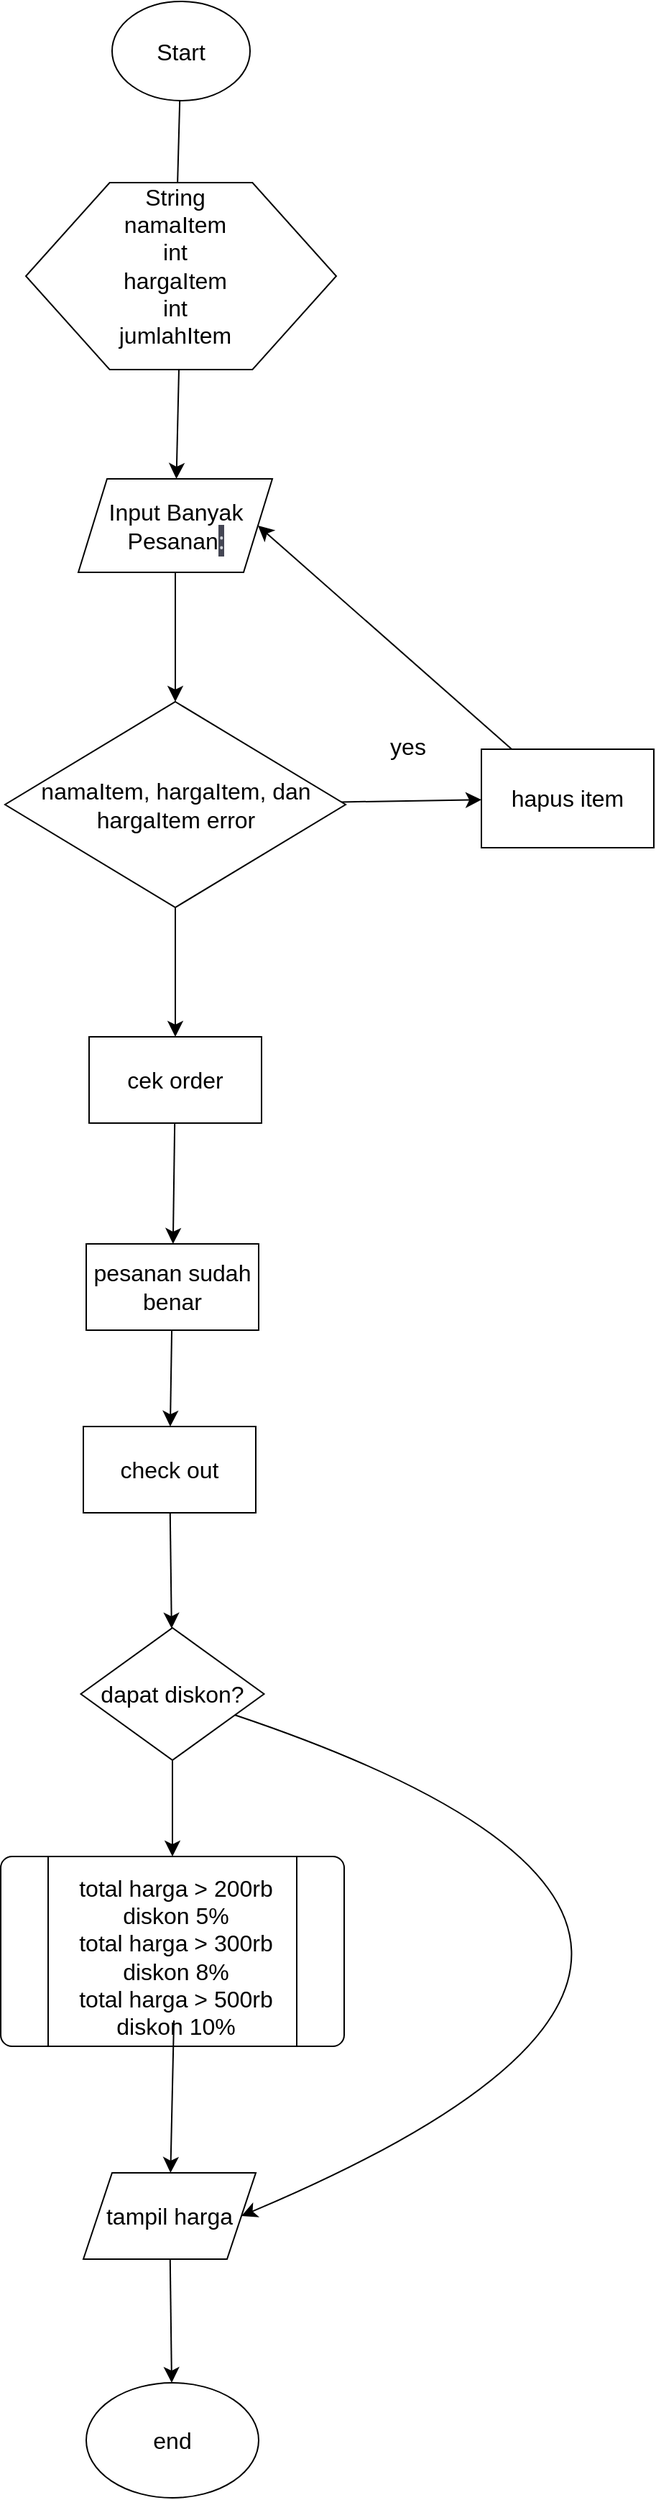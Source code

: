 <mxfile version="21.7.4" type="device">
  <diagram name="Page-1" id="hRvIOEoNVUPdqC1DmAwM">
    <mxGraphModel dx="1194" dy="2220" grid="0" gridSize="10" guides="1" tooltips="1" connect="1" arrows="1" fold="1" page="0" pageScale="1" pageWidth="827" pageHeight="1169" math="0" shadow="0">
      <root>
        <mxCell id="0" />
        <mxCell id="1" parent="0" />
        <mxCell id="e23a-DWK8zt-6xIBcOcX-10" value="" style="edgeStyle=none;curved=1;rounded=0;orthogonalLoop=1;jettySize=auto;html=1;fontSize=12;startSize=8;endSize=8;" edge="1" parent="1" source="e23a-DWK8zt-6xIBcOcX-3" target="e23a-DWK8zt-6xIBcOcX-9">
          <mxGeometry relative="1" as="geometry" />
        </mxCell>
        <mxCell id="e23a-DWK8zt-6xIBcOcX-3" value="Start" style="ellipse;whiteSpace=wrap;html=1;fontSize=16;" vertex="1" parent="1">
          <mxGeometry x="121" y="-1509" width="96" height="69" as="geometry" />
        </mxCell>
        <mxCell id="e23a-DWK8zt-6xIBcOcX-17" value="" style="edgeStyle=none;curved=1;rounded=0;orthogonalLoop=1;jettySize=auto;html=1;fontSize=12;startSize=8;endSize=8;" edge="1" parent="1" source="e23a-DWK8zt-6xIBcOcX-4" target="e23a-DWK8zt-6xIBcOcX-12">
          <mxGeometry relative="1" as="geometry" />
        </mxCell>
        <mxCell id="e23a-DWK8zt-6xIBcOcX-4" value="Input Banyak Pesanan&lt;span style=&quot;color: rgb(209, 213, 219); font-family: Söhne, ui-sans-serif, system-ui, -apple-system, &amp;quot;Segoe UI&amp;quot;, Roboto, Ubuntu, Cantarell, &amp;quot;Noto Sans&amp;quot;, sans-serif, &amp;quot;Helvetica Neue&amp;quot;, Arial, &amp;quot;Apple Color Emoji&amp;quot;, &amp;quot;Segoe UI Emoji&amp;quot;, &amp;quot;Segoe UI Symbol&amp;quot;, &amp;quot;Noto Color Emoji&amp;quot;; text-align: left; background-color: rgb(68, 70, 84);&quot;&gt;:&lt;/span&gt;" style="shape=parallelogram;perimeter=parallelogramPerimeter;whiteSpace=wrap;html=1;fixedSize=1;fontSize=16;" vertex="1" parent="1">
          <mxGeometry x="97.5" y="-1177" width="135" height="65" as="geometry" />
        </mxCell>
        <mxCell id="e23a-DWK8zt-6xIBcOcX-11" value="" style="edgeStyle=none;curved=1;rounded=0;orthogonalLoop=1;jettySize=auto;html=1;fontSize=12;startSize=8;endSize=8;" edge="1" parent="1" source="e23a-DWK8zt-6xIBcOcX-8" target="e23a-DWK8zt-6xIBcOcX-4">
          <mxGeometry relative="1" as="geometry" />
        </mxCell>
        <mxCell id="e23a-DWK8zt-6xIBcOcX-8" value="" style="verticalLabelPosition=bottom;verticalAlign=top;html=1;shape=hexagon;perimeter=hexagonPerimeter2;arcSize=6;size=0.27;fontSize=16;" vertex="1" parent="1">
          <mxGeometry x="61" y="-1383" width="216" height="130" as="geometry" />
        </mxCell>
        <mxCell id="e23a-DWK8zt-6xIBcOcX-9" value="String namaItem int hargaItem int jumlahItem" style="text;html=1;strokeColor=none;fillColor=none;align=center;verticalAlign=middle;whiteSpace=wrap;rounded=0;fontSize=16;" vertex="1" parent="1">
          <mxGeometry x="135" y="-1340" width="60" height="30" as="geometry" />
        </mxCell>
        <mxCell id="e23a-DWK8zt-6xIBcOcX-14" value="" style="edgeStyle=none;curved=1;rounded=0;orthogonalLoop=1;jettySize=auto;html=1;fontSize=12;startSize=8;endSize=8;" edge="1" parent="1" source="e23a-DWK8zt-6xIBcOcX-12" target="e23a-DWK8zt-6xIBcOcX-13">
          <mxGeometry relative="1" as="geometry" />
        </mxCell>
        <mxCell id="e23a-DWK8zt-6xIBcOcX-19" value="" style="edgeStyle=none;curved=1;rounded=0;orthogonalLoop=1;jettySize=auto;html=1;fontSize=12;startSize=8;endSize=8;" edge="1" parent="1" source="e23a-DWK8zt-6xIBcOcX-12" target="e23a-DWK8zt-6xIBcOcX-18">
          <mxGeometry relative="1" as="geometry" />
        </mxCell>
        <mxCell id="e23a-DWK8zt-6xIBcOcX-12" value="namaItem, hargaItem, dan hargaItem error" style="rhombus;whiteSpace=wrap;html=1;fontSize=16;" vertex="1" parent="1">
          <mxGeometry x="46.5" y="-1022" width="237" height="143" as="geometry" />
        </mxCell>
        <mxCell id="e23a-DWK8zt-6xIBcOcX-16" style="edgeStyle=none;curved=1;rounded=0;orthogonalLoop=1;jettySize=auto;html=1;entryX=1;entryY=0.5;entryDx=0;entryDy=0;fontSize=12;startSize=8;endSize=8;" edge="1" parent="1" source="e23a-DWK8zt-6xIBcOcX-13" target="e23a-DWK8zt-6xIBcOcX-4">
          <mxGeometry relative="1" as="geometry" />
        </mxCell>
        <mxCell id="e23a-DWK8zt-6xIBcOcX-13" value="hapus item" style="rounded=0;whiteSpace=wrap;html=1;fontSize=16;" vertex="1" parent="1">
          <mxGeometry x="378" y="-989" width="120" height="68.5" as="geometry" />
        </mxCell>
        <mxCell id="e23a-DWK8zt-6xIBcOcX-15" value="yes" style="text;html=1;strokeColor=none;fillColor=none;align=center;verticalAlign=middle;whiteSpace=wrap;rounded=0;fontSize=16;" vertex="1" parent="1">
          <mxGeometry x="297" y="-1006" width="60" height="30" as="geometry" />
        </mxCell>
        <mxCell id="e23a-DWK8zt-6xIBcOcX-21" value="" style="edgeStyle=none;curved=1;rounded=0;orthogonalLoop=1;jettySize=auto;html=1;fontSize=12;startSize=8;endSize=8;" edge="1" parent="1" source="e23a-DWK8zt-6xIBcOcX-18" target="e23a-DWK8zt-6xIBcOcX-20">
          <mxGeometry relative="1" as="geometry" />
        </mxCell>
        <mxCell id="e23a-DWK8zt-6xIBcOcX-18" value="cek order" style="rounded=0;whiteSpace=wrap;html=1;fontSize=16;" vertex="1" parent="1">
          <mxGeometry x="105" y="-789" width="120" height="60" as="geometry" />
        </mxCell>
        <mxCell id="e23a-DWK8zt-6xIBcOcX-23" value="" style="edgeStyle=none;curved=1;rounded=0;orthogonalLoop=1;jettySize=auto;html=1;fontSize=12;startSize=8;endSize=8;" edge="1" parent="1" source="e23a-DWK8zt-6xIBcOcX-20" target="e23a-DWK8zt-6xIBcOcX-22">
          <mxGeometry relative="1" as="geometry" />
        </mxCell>
        <mxCell id="e23a-DWK8zt-6xIBcOcX-20" value="pesanan sudah benar" style="rounded=0;whiteSpace=wrap;html=1;fontSize=16;" vertex="1" parent="1">
          <mxGeometry x="103" y="-645" width="120" height="60" as="geometry" />
        </mxCell>
        <mxCell id="e23a-DWK8zt-6xIBcOcX-25" value="" style="edgeStyle=none;curved=1;rounded=0;orthogonalLoop=1;jettySize=auto;html=1;fontSize=12;startSize=8;endSize=8;" edge="1" parent="1" source="e23a-DWK8zt-6xIBcOcX-22" target="e23a-DWK8zt-6xIBcOcX-24">
          <mxGeometry relative="1" as="geometry" />
        </mxCell>
        <mxCell id="e23a-DWK8zt-6xIBcOcX-22" value="check out" style="rounded=0;whiteSpace=wrap;html=1;fontSize=16;" vertex="1" parent="1">
          <mxGeometry x="101" y="-518" width="120" height="60" as="geometry" />
        </mxCell>
        <mxCell id="e23a-DWK8zt-6xIBcOcX-27" value="" style="edgeStyle=none;curved=1;rounded=0;orthogonalLoop=1;jettySize=auto;html=1;fontSize=12;startSize=8;endSize=8;" edge="1" parent="1" source="e23a-DWK8zt-6xIBcOcX-24" target="e23a-DWK8zt-6xIBcOcX-26">
          <mxGeometry relative="1" as="geometry" />
        </mxCell>
        <mxCell id="e23a-DWK8zt-6xIBcOcX-32" style="edgeStyle=none;curved=1;rounded=0;orthogonalLoop=1;jettySize=auto;html=1;entryX=1;entryY=0.5;entryDx=0;entryDy=0;fontSize=12;startSize=8;endSize=8;" edge="1" parent="1" source="e23a-DWK8zt-6xIBcOcX-24" target="e23a-DWK8zt-6xIBcOcX-29">
          <mxGeometry relative="1" as="geometry">
            <Array as="points">
              <mxPoint x="669" y="-162" />
            </Array>
          </mxGeometry>
        </mxCell>
        <mxCell id="e23a-DWK8zt-6xIBcOcX-24" value="dapat diskon?" style="rhombus;whiteSpace=wrap;html=1;fontSize=16;" vertex="1" parent="1">
          <mxGeometry x="99.25" y="-378" width="127.5" height="92" as="geometry" />
        </mxCell>
        <mxCell id="e23a-DWK8zt-6xIBcOcX-26" value="" style="verticalLabelPosition=bottom;verticalAlign=top;html=1;shape=process;whiteSpace=wrap;rounded=1;size=0.14;arcSize=6;fontSize=16;" vertex="1" parent="1">
          <mxGeometry x="43.5" y="-219" width="239" height="132" as="geometry" />
        </mxCell>
        <mxCell id="e23a-DWK8zt-6xIBcOcX-30" value="" style="edgeStyle=none;curved=1;rounded=0;orthogonalLoop=1;jettySize=auto;html=1;fontSize=12;startSize=8;endSize=8;" edge="1" parent="1" source="e23a-DWK8zt-6xIBcOcX-28" target="e23a-DWK8zt-6xIBcOcX-29">
          <mxGeometry relative="1" as="geometry" />
        </mxCell>
        <mxCell id="e23a-DWK8zt-6xIBcOcX-28" value="total harga &amp;gt; 200rb diskon 5%&lt;br&gt;total harga &amp;gt; 300rb diskon 8%&lt;br&gt;total harga &amp;gt; 500rb&lt;br&gt;diskon 10%" style="text;html=1;strokeColor=none;fillColor=none;align=center;verticalAlign=middle;whiteSpace=wrap;rounded=0;fontSize=16;" vertex="1" parent="1">
          <mxGeometry x="82.5" y="-193" width="165" height="88" as="geometry" />
        </mxCell>
        <mxCell id="e23a-DWK8zt-6xIBcOcX-33" value="" style="edgeStyle=none;curved=1;rounded=0;orthogonalLoop=1;jettySize=auto;html=1;fontSize=12;startSize=8;endSize=8;" edge="1" parent="1" source="e23a-DWK8zt-6xIBcOcX-29" target="e23a-DWK8zt-6xIBcOcX-31">
          <mxGeometry relative="1" as="geometry" />
        </mxCell>
        <mxCell id="e23a-DWK8zt-6xIBcOcX-29" value="tampil harga" style="shape=parallelogram;perimeter=parallelogramPerimeter;whiteSpace=wrap;html=1;fixedSize=1;fontSize=16;" vertex="1" parent="1">
          <mxGeometry x="101" y="1" width="120" height="60" as="geometry" />
        </mxCell>
        <mxCell id="e23a-DWK8zt-6xIBcOcX-31" value="end" style="ellipse;whiteSpace=wrap;html=1;fontSize=16;" vertex="1" parent="1">
          <mxGeometry x="103" y="147" width="120" height="80" as="geometry" />
        </mxCell>
      </root>
    </mxGraphModel>
  </diagram>
</mxfile>
